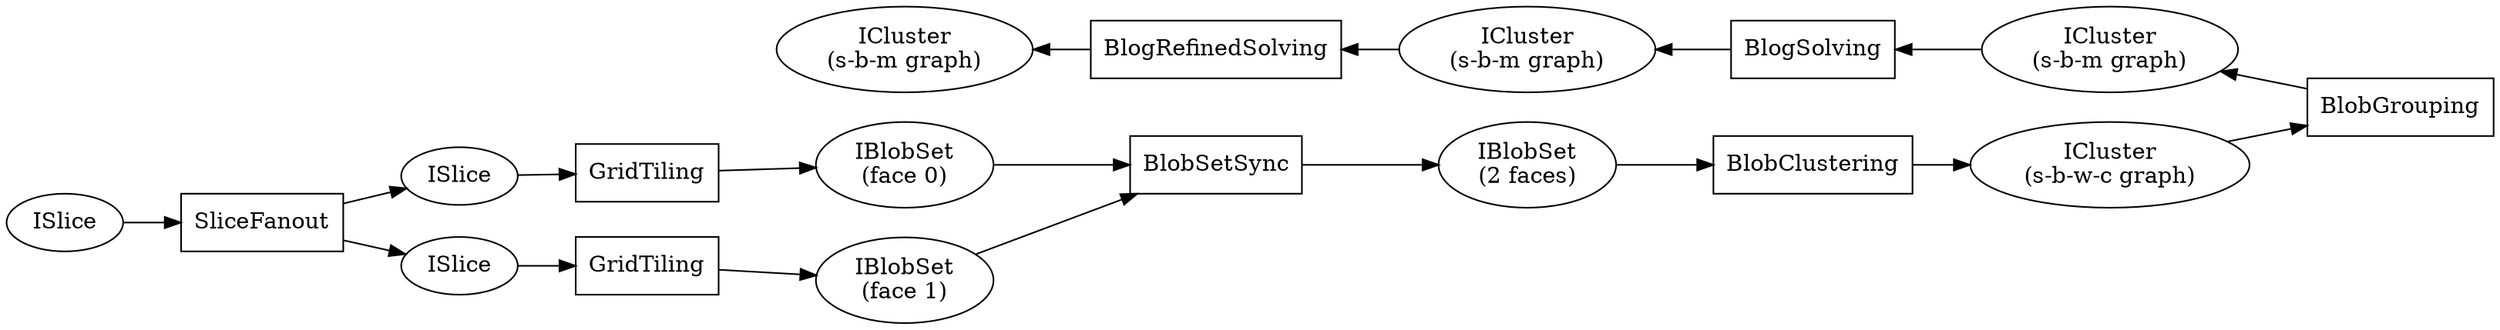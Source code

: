 digraph junk {
        rankdir=LR

        // processes
        node[shape=box]
        facesplit[label="SliceFanout"]
        tilingA[label="GridTiling"]
        tilingB[label="GridTiling"]
        blobsetjoin[label="BlobSetSync"]
        clustering[label="BlobClustering"]
        grouping[label="BlobGrouping"]
        solving[label="BlogSolving"]
        solving2[label="BlogRefinedSolving"]

        // data
        node[shape=ellipse]
        slices[label="ISlice"]
        slicesA[label="ISlice"]
        slicesB[label="ISlice"]
        blobsetA[label="IBlobSet\n(face 0)"]
        blobsetB[label="IBlobSet\n(face 1)"]
        blobsetAB[label="IBlobSet\n(2 faces)"]
        blobgraph[label="ICluster\n(s-b-w-c graph)"]
        groupgraph[label="ICluster\n(s-b-m graph)"]
        refinedgroupgraph[label="ICluster\n(s-b-m graph)"]
        solvedgroupgraph[label="ICluster\n(s-b-m graph)"]

        slices->facesplit->slicesA->tilingA->blobsetA
        facesplit->slicesB->tilingB->blobsetB
        blobsetA->blobsetjoin
        blobsetB->blobsetjoin->blobsetAB->clustering->blobgraph->grouping
        refinedgroupgraph->solving2->solvedgroupgraph->solving->groupgraph->grouping[dir=back];

}
        
        
